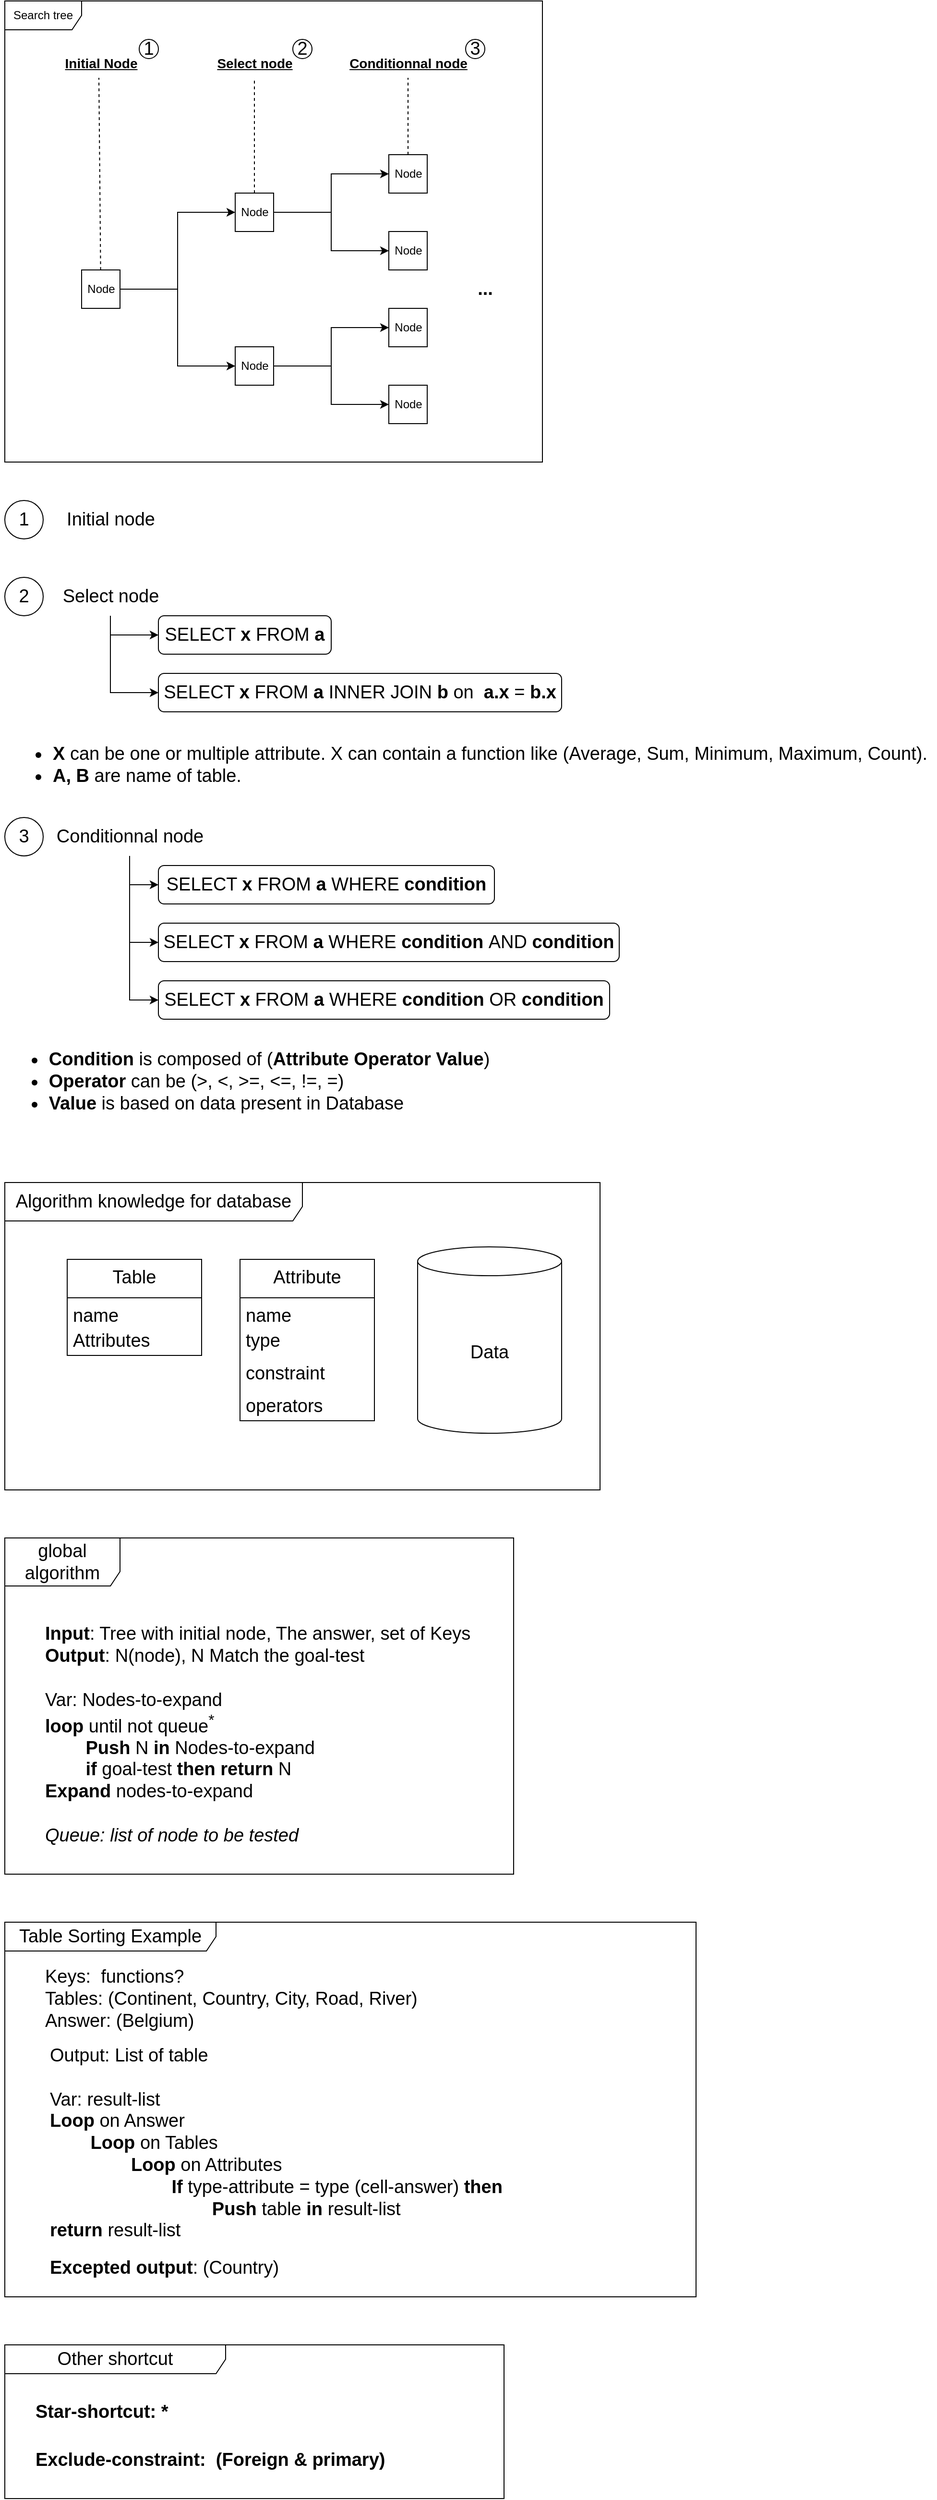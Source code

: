 <mxfile version="20.8.18" type="device"><diagram name="Page-1" id="-aIzimNYl3aIjgpx95oN"><mxGraphModel dx="1434" dy="884" grid="1" gridSize="10" guides="1" tooltips="1" connect="1" arrows="1" fold="1" page="1" pageScale="1" pageWidth="850" pageHeight="1100" math="0" shadow="0"><root><mxCell id="0"/><mxCell id="1" parent="0"/><mxCell id="WFediRgS1Dfyfn-ychrq-1" value="Search tree" style="shape=umlFrame;whiteSpace=wrap;html=1;pointerEvents=0;width=80;height=30;" vertex="1" parent="1"><mxGeometry x="40" y="40" width="560" height="480" as="geometry"/></mxCell><mxCell id="WFediRgS1Dfyfn-ychrq-17" style="edgeStyle=orthogonalEdgeStyle;rounded=0;orthogonalLoop=1;jettySize=auto;html=1;entryX=0;entryY=0.5;entryDx=0;entryDy=0;" edge="1" parent="1" source="WFediRgS1Dfyfn-ychrq-3" target="WFediRgS1Dfyfn-ychrq-6"><mxGeometry relative="1" as="geometry"/></mxCell><mxCell id="WFediRgS1Dfyfn-ychrq-18" style="edgeStyle=orthogonalEdgeStyle;rounded=0;orthogonalLoop=1;jettySize=auto;html=1;entryX=0;entryY=0.5;entryDx=0;entryDy=0;" edge="1" parent="1" source="WFediRgS1Dfyfn-ychrq-3" target="WFediRgS1Dfyfn-ychrq-4"><mxGeometry relative="1" as="geometry"/></mxCell><mxCell id="WFediRgS1Dfyfn-ychrq-3" value="Node" style="html=1;" vertex="1" parent="1"><mxGeometry x="120" y="320" width="40" height="40" as="geometry"/></mxCell><mxCell id="WFediRgS1Dfyfn-ychrq-19" style="edgeStyle=orthogonalEdgeStyle;rounded=0;orthogonalLoop=1;jettySize=auto;html=1;entryX=0;entryY=0.5;entryDx=0;entryDy=0;" edge="1" parent="1" source="WFediRgS1Dfyfn-ychrq-4" target="WFediRgS1Dfyfn-ychrq-10"><mxGeometry relative="1" as="geometry"/></mxCell><mxCell id="WFediRgS1Dfyfn-ychrq-20" style="edgeStyle=orthogonalEdgeStyle;rounded=0;orthogonalLoop=1;jettySize=auto;html=1;" edge="1" parent="1" source="WFediRgS1Dfyfn-ychrq-4" target="WFediRgS1Dfyfn-ychrq-9"><mxGeometry relative="1" as="geometry"/></mxCell><mxCell id="WFediRgS1Dfyfn-ychrq-4" value="Node" style="html=1;" vertex="1" parent="1"><mxGeometry x="280" y="240" width="40" height="40" as="geometry"/></mxCell><mxCell id="WFediRgS1Dfyfn-ychrq-21" style="edgeStyle=orthogonalEdgeStyle;rounded=0;orthogonalLoop=1;jettySize=auto;html=1;entryX=0;entryY=0.5;entryDx=0;entryDy=0;" edge="1" parent="1" source="WFediRgS1Dfyfn-ychrq-6" target="WFediRgS1Dfyfn-ychrq-8"><mxGeometry relative="1" as="geometry"/></mxCell><mxCell id="WFediRgS1Dfyfn-ychrq-22" style="edgeStyle=orthogonalEdgeStyle;rounded=0;orthogonalLoop=1;jettySize=auto;html=1;entryX=0;entryY=0.5;entryDx=0;entryDy=0;" edge="1" parent="1" source="WFediRgS1Dfyfn-ychrq-6" target="WFediRgS1Dfyfn-ychrq-7"><mxGeometry relative="1" as="geometry"/></mxCell><mxCell id="WFediRgS1Dfyfn-ychrq-6" value="Node" style="html=1;" vertex="1" parent="1"><mxGeometry x="280" y="400" width="40" height="40" as="geometry"/></mxCell><mxCell id="WFediRgS1Dfyfn-ychrq-7" value="Node" style="html=1;" vertex="1" parent="1"><mxGeometry x="440" y="440" width="40" height="40" as="geometry"/></mxCell><mxCell id="WFediRgS1Dfyfn-ychrq-8" value="Node" style="html=1;" vertex="1" parent="1"><mxGeometry x="440" y="360" width="40" height="40" as="geometry"/></mxCell><mxCell id="WFediRgS1Dfyfn-ychrq-9" value="Node" style="html=1;" vertex="1" parent="1"><mxGeometry x="440" y="280" width="40" height="40" as="geometry"/></mxCell><mxCell id="WFediRgS1Dfyfn-ychrq-10" value="Node" style="html=1;" vertex="1" parent="1"><mxGeometry x="440" y="200" width="40" height="40" as="geometry"/></mxCell><mxCell id="WFediRgS1Dfyfn-ychrq-23" value="Initial Node" style="text;html=1;align=center;verticalAlign=middle;resizable=0;points=[];autosize=1;strokeColor=none;fillColor=none;fontStyle=5;fontSize=14;" vertex="1" parent="1"><mxGeometry x="90" y="90" width="100" height="30" as="geometry"/></mxCell><mxCell id="WFediRgS1Dfyfn-ychrq-24" value="Select node" style="text;html=1;align=center;verticalAlign=middle;resizable=0;points=[];autosize=1;strokeColor=none;fillColor=none;fontStyle=5;fontSize=14;" vertex="1" parent="1"><mxGeometry x="250" y="90" width="100" height="30" as="geometry"/></mxCell><mxCell id="WFediRgS1Dfyfn-ychrq-25" value="Conditionnal node" style="text;html=1;align=center;verticalAlign=middle;resizable=0;points=[];autosize=1;strokeColor=none;fillColor=none;fontStyle=5;fontSize=14;" vertex="1" parent="1"><mxGeometry x="385" y="90" width="150" height="30" as="geometry"/></mxCell><mxCell id="WFediRgS1Dfyfn-ychrq-26" value="" style="endArrow=none;dashed=1;html=1;rounded=0;fontSize=14;entryX=0.48;entryY=1;entryDx=0;entryDy=0;entryPerimeter=0;" edge="1" parent="1" source="WFediRgS1Dfyfn-ychrq-3" target="WFediRgS1Dfyfn-ychrq-23"><mxGeometry width="50" height="50" relative="1" as="geometry"><mxPoint x="120" y="230" as="sourcePoint"/><mxPoint x="170" y="180" as="targetPoint"/></mxGeometry></mxCell><mxCell id="WFediRgS1Dfyfn-ychrq-27" value="" style="endArrow=none;dashed=1;html=1;rounded=0;fontSize=14;exitX=0.5;exitY=0;exitDx=0;exitDy=0;" edge="1" parent="1" source="WFediRgS1Dfyfn-ychrq-4" target="WFediRgS1Dfyfn-ychrq-24"><mxGeometry width="50" height="50" relative="1" as="geometry"><mxPoint x="150" y="330" as="sourcePoint"/><mxPoint x="148" y="130" as="targetPoint"/></mxGeometry></mxCell><mxCell id="WFediRgS1Dfyfn-ychrq-28" value="" style="endArrow=none;dashed=1;html=1;rounded=0;fontSize=14;exitX=0.5;exitY=0;exitDx=0;exitDy=0;" edge="1" parent="1" source="WFediRgS1Dfyfn-ychrq-10" target="WFediRgS1Dfyfn-ychrq-25"><mxGeometry width="50" height="50" relative="1" as="geometry"><mxPoint x="459.5" y="260" as="sourcePoint"/><mxPoint x="459.5" y="140" as="targetPoint"/></mxGeometry></mxCell><mxCell id="WFediRgS1Dfyfn-ychrq-31" value="&lt;font style=&quot;font-size: 19px;&quot;&gt;&lt;b&gt;...&lt;/b&gt;&lt;/font&gt;" style="text;html=1;align=center;verticalAlign=middle;resizable=0;points=[];autosize=1;strokeColor=none;fillColor=none;fontSize=14;" vertex="1" parent="1"><mxGeometry x="520" y="320" width="40" height="40" as="geometry"/></mxCell><mxCell id="WFediRgS1Dfyfn-ychrq-32" value="1" style="ellipse;whiteSpace=wrap;html=1;fontSize=19;" vertex="1" parent="1"><mxGeometry x="180" y="80" width="20" height="20" as="geometry"/></mxCell><mxCell id="WFediRgS1Dfyfn-ychrq-33" value="2" style="ellipse;whiteSpace=wrap;html=1;fontSize=19;" vertex="1" parent="1"><mxGeometry x="340" y="80" width="20" height="20" as="geometry"/></mxCell><mxCell id="WFediRgS1Dfyfn-ychrq-34" value="3" style="ellipse;whiteSpace=wrap;html=1;fontSize=19;" vertex="1" parent="1"><mxGeometry x="520" y="80" width="20" height="20" as="geometry"/></mxCell><mxCell id="WFediRgS1Dfyfn-ychrq-35" value="1" style="ellipse;whiteSpace=wrap;html=1;fontSize=19;" vertex="1" parent="1"><mxGeometry x="40" y="560" width="40" height="40" as="geometry"/></mxCell><mxCell id="WFediRgS1Dfyfn-ychrq-36" value="Initial node" style="text;html=1;align=center;verticalAlign=middle;resizable=0;points=[];autosize=1;strokeColor=none;fillColor=none;fontSize=19;" vertex="1" parent="1"><mxGeometry x="90" y="560" width="120" height="40" as="geometry"/></mxCell><mxCell id="WFediRgS1Dfyfn-ychrq-37" value="2" style="ellipse;whiteSpace=wrap;html=1;fontSize=19;" vertex="1" parent="1"><mxGeometry x="40" y="640" width="40" height="40" as="geometry"/></mxCell><mxCell id="WFediRgS1Dfyfn-ychrq-42" style="edgeStyle=orthogonalEdgeStyle;rounded=0;orthogonalLoop=1;jettySize=auto;html=1;entryX=0;entryY=0.5;entryDx=0;entryDy=0;fontSize=19;" edge="1" parent="1" source="WFediRgS1Dfyfn-ychrq-38" target="WFediRgS1Dfyfn-ychrq-39"><mxGeometry relative="1" as="geometry"/></mxCell><mxCell id="WFediRgS1Dfyfn-ychrq-43" style="edgeStyle=orthogonalEdgeStyle;rounded=0;orthogonalLoop=1;jettySize=auto;html=1;entryX=0;entryY=0.5;entryDx=0;entryDy=0;fontSize=19;" edge="1" parent="1" source="WFediRgS1Dfyfn-ychrq-38" target="WFediRgS1Dfyfn-ychrq-40"><mxGeometry relative="1" as="geometry"/></mxCell><mxCell id="WFediRgS1Dfyfn-ychrq-38" value="Select node" style="text;html=1;align=center;verticalAlign=middle;resizable=0;points=[];autosize=1;strokeColor=none;fillColor=none;fontSize=19;" vertex="1" parent="1"><mxGeometry x="90" y="640" width="120" height="40" as="geometry"/></mxCell><mxCell id="WFediRgS1Dfyfn-ychrq-39" value="SELECT &lt;b&gt;x &lt;/b&gt;FROM &lt;b&gt;a&lt;/b&gt;" style="rounded=1;whiteSpace=wrap;html=1;fontSize=19;" vertex="1" parent="1"><mxGeometry x="200" y="680" width="180" height="40" as="geometry"/></mxCell><mxCell id="WFediRgS1Dfyfn-ychrq-40" value="SELECT &lt;b&gt;x &lt;/b&gt;FROM &lt;b&gt;a &lt;/b&gt;INNER JOIN &lt;b&gt;b &lt;/b&gt;on&amp;nbsp; &lt;b&gt;a.x&lt;/b&gt; = &lt;b&gt;b.x&lt;/b&gt;" style="rounded=1;whiteSpace=wrap;html=1;fontSize=19;" vertex="1" parent="1"><mxGeometry x="200" y="740" width="420" height="40" as="geometry"/></mxCell><mxCell id="WFediRgS1Dfyfn-ychrq-44" value="&lt;ul&gt;&lt;li&gt;&lt;b&gt;X &lt;/b&gt;can be one or multiple attribute. X can contain a function like (Average, Sum, Minimum, Maximum, Count).&lt;/li&gt;&lt;li style=&quot;text-align: left;&quot;&gt;&lt;b&gt;A, B&lt;/b&gt; are name of table.&lt;/li&gt;&lt;/ul&gt;" style="text;html=1;align=center;verticalAlign=middle;resizable=0;points=[];autosize=1;strokeColor=none;fillColor=none;fontSize=19;" vertex="1" parent="1"><mxGeometry x="40" y="785" width="970" height="100" as="geometry"/></mxCell><mxCell id="WFediRgS1Dfyfn-ychrq-45" value="3" style="ellipse;whiteSpace=wrap;html=1;fontSize=19;" vertex="1" parent="1"><mxGeometry x="40" y="890" width="40" height="40" as="geometry"/></mxCell><mxCell id="WFediRgS1Dfyfn-ychrq-50" style="edgeStyle=orthogonalEdgeStyle;rounded=0;orthogonalLoop=1;jettySize=auto;html=1;entryX=0;entryY=0.5;entryDx=0;entryDy=0;fontSize=19;" edge="1" parent="1" source="WFediRgS1Dfyfn-ychrq-46" target="WFediRgS1Dfyfn-ychrq-47"><mxGeometry relative="1" as="geometry"/></mxCell><mxCell id="WFediRgS1Dfyfn-ychrq-51" style="edgeStyle=orthogonalEdgeStyle;rounded=0;orthogonalLoop=1;jettySize=auto;html=1;entryX=0;entryY=0.5;entryDx=0;entryDy=0;fontSize=19;" edge="1" parent="1" source="WFediRgS1Dfyfn-ychrq-46" target="WFediRgS1Dfyfn-ychrq-48"><mxGeometry relative="1" as="geometry"/></mxCell><mxCell id="WFediRgS1Dfyfn-ychrq-52" style="edgeStyle=orthogonalEdgeStyle;rounded=0;orthogonalLoop=1;jettySize=auto;html=1;entryX=0;entryY=0.5;entryDx=0;entryDy=0;fontSize=19;" edge="1" parent="1" source="WFediRgS1Dfyfn-ychrq-46" target="WFediRgS1Dfyfn-ychrq-49"><mxGeometry relative="1" as="geometry"/></mxCell><mxCell id="WFediRgS1Dfyfn-ychrq-46" value="Conditionnal node" style="text;html=1;align=center;verticalAlign=middle;resizable=0;points=[];autosize=1;strokeColor=none;fillColor=none;fontSize=19;" vertex="1" parent="1"><mxGeometry x="80" y="890" width="180" height="40" as="geometry"/></mxCell><mxCell id="WFediRgS1Dfyfn-ychrq-47" value="SELECT &lt;b&gt;x &lt;/b&gt;FROM &lt;b&gt;a &lt;/b&gt;WHERE &lt;b&gt;condition&lt;/b&gt;" style="rounded=1;whiteSpace=wrap;html=1;fontSize=19;" vertex="1" parent="1"><mxGeometry x="200" y="940" width="350" height="40" as="geometry"/></mxCell><mxCell id="WFediRgS1Dfyfn-ychrq-48" value="SELECT &lt;b&gt;x &lt;/b&gt;FROM &lt;b&gt;a &lt;/b&gt;WHERE &lt;b&gt;condition &lt;/b&gt;AND&amp;nbsp;&lt;b&gt;condition&lt;/b&gt;" style="rounded=1;whiteSpace=wrap;html=1;fontSize=19;" vertex="1" parent="1"><mxGeometry x="200" y="1000" width="480" height="40" as="geometry"/></mxCell><mxCell id="WFediRgS1Dfyfn-ychrq-49" value="SELECT &lt;b&gt;x &lt;/b&gt;FROM &lt;b&gt;a &lt;/b&gt;WHERE &lt;b&gt;condition &lt;/b&gt;OR&amp;nbsp;&lt;b&gt;condition&lt;/b&gt;" style="rounded=1;whiteSpace=wrap;html=1;fontSize=19;" vertex="1" parent="1"><mxGeometry x="200" y="1060" width="470" height="40" as="geometry"/></mxCell><mxCell id="WFediRgS1Dfyfn-ychrq-53" value="&lt;ul&gt;&lt;li&gt;&lt;b&gt;Condition &lt;/b&gt;is composed of (&lt;b&gt;Attribute Operator Value&lt;/b&gt;)&lt;/li&gt;&lt;li style=&quot;text-align: left;&quot;&gt;&lt;b&gt;Operator &lt;/b&gt;can be (&amp;gt;, &amp;lt;, &amp;gt;=, &amp;lt;=, !=, =)&amp;nbsp;&lt;/li&gt;&lt;li style=&quot;text-align: left;&quot;&gt;&lt;b&gt;Value &lt;/b&gt;is based on data present in Database&lt;/li&gt;&lt;/ul&gt;" style="text;html=1;align=center;verticalAlign=middle;resizable=0;points=[];autosize=1;strokeColor=none;fillColor=none;fontSize=19;" vertex="1" parent="1"><mxGeometry x="35" y="1105" width="520" height="120" as="geometry"/></mxCell><mxCell id="WFediRgS1Dfyfn-ychrq-54" value="global algorithm" style="shape=umlFrame;whiteSpace=wrap;html=1;pointerEvents=0;fontSize=19;width=120;height=50;" vertex="1" parent="1"><mxGeometry x="40" y="1640" width="530" height="350" as="geometry"/></mxCell><mxCell id="WFediRgS1Dfyfn-ychrq-56" value="&lt;b&gt;Input&lt;/b&gt;: Tree with initial node, The answer, set of Keys&lt;br&gt;&lt;div style=&quot;&quot;&gt;&lt;b&gt;Output&lt;/b&gt;: N(node), N Match the goal-test&lt;/div&gt;&lt;div style=&quot;&quot;&gt;&lt;br&gt;&lt;/div&gt;&lt;div style=&quot;&quot;&gt;Var: Nodes-to-expand&lt;/div&gt;&lt;div style=&quot;&quot;&gt;&lt;b&gt;loop &lt;/b&gt;until not queue&lt;sup&gt;*&lt;/sup&gt;&lt;/div&gt;&lt;div style=&quot;&quot;&gt;&lt;span style=&quot;white-space: pre;&quot;&gt;&#9;&lt;/span&gt;&lt;b&gt;Push &lt;/b&gt;N &lt;b&gt;in &lt;/b&gt;Nodes-to-expand&lt;br&gt;&lt;/div&gt;&lt;div style=&quot;&quot;&gt;&lt;span style=&quot;white-space: pre;&quot;&gt;&#9;&lt;/span&gt;&lt;b&gt;if &lt;/b&gt;goal-test &lt;b&gt;then return &lt;/b&gt;N&lt;/div&gt;&lt;div style=&quot;&quot;&gt;&lt;b&gt;Expand &lt;/b&gt;nodes-to-expand&lt;/div&gt;&lt;div style=&quot;&quot;&gt;&lt;br&gt;&lt;/div&gt;&lt;div style=&quot;&quot;&gt;&lt;i&gt;Queue: list of node to be tested&lt;/i&gt;&lt;/div&gt;" style="text;html=1;align=left;verticalAlign=middle;resizable=0;points=[];autosize=1;strokeColor=none;fillColor=none;fontSize=19;" vertex="1" parent="1"><mxGeometry x="80" y="1720" width="470" height="250" as="geometry"/></mxCell><mxCell id="WFediRgS1Dfyfn-ychrq-57" value="Table Sorting Example" style="shape=umlFrame;whiteSpace=wrap;html=1;pointerEvents=0;fontSize=19;width=220;height=30;" vertex="1" parent="1"><mxGeometry x="40" y="2040" width="720" height="390" as="geometry"/></mxCell><mxCell id="WFediRgS1Dfyfn-ychrq-58" value="&lt;div style=&quot;&quot;&gt;&lt;span style=&quot;background-color: initial;&quot;&gt;Keys:&amp;nbsp; functions?&lt;/span&gt;&lt;/div&gt;&lt;div style=&quot;&quot;&gt;&lt;span style=&quot;background-color: initial;&quot;&gt;Tables: (Continent, Country, City, Road, River)&lt;/span&gt;&lt;/div&gt;&lt;div style=&quot;&quot;&gt;&lt;span style=&quot;background-color: initial;&quot;&gt;Answer: (Belgium)&lt;/span&gt;&lt;/div&gt;" style="text;html=1;align=left;verticalAlign=middle;resizable=0;points=[];autosize=1;strokeColor=none;fillColor=none;fontSize=19;" vertex="1" parent="1"><mxGeometry x="80" y="2080" width="410" height="80" as="geometry"/></mxCell><mxCell id="WFediRgS1Dfyfn-ychrq-62" value="Algorithm knowledge for database" style="shape=umlFrame;whiteSpace=wrap;html=1;pointerEvents=0;fontSize=19;width=310;height=40;" vertex="1" parent="1"><mxGeometry x="40" y="1270" width="620" height="320" as="geometry"/></mxCell><mxCell id="WFediRgS1Dfyfn-ychrq-64" value="Table" style="swimlane;fontStyle=0;childLayout=stackLayout;horizontal=1;startSize=40;fillColor=none;horizontalStack=0;resizeParent=1;resizeParentMax=0;resizeLast=0;collapsible=1;marginBottom=0;fontSize=19;verticalAlign=top;" vertex="1" parent="1"><mxGeometry x="105" y="1350" width="140" height="100" as="geometry"/></mxCell><mxCell id="WFediRgS1Dfyfn-ychrq-65" value="name" style="text;strokeColor=none;fillColor=none;align=left;verticalAlign=top;spacingLeft=4;spacingRight=4;overflow=hidden;rotatable=0;points=[[0,0.5],[1,0.5]];portConstraint=eastwest;fontSize=19;" vertex="1" parent="WFediRgS1Dfyfn-ychrq-64"><mxGeometry y="40" width="140" height="26" as="geometry"/></mxCell><mxCell id="WFediRgS1Dfyfn-ychrq-66" value="Attributes" style="text;strokeColor=none;fillColor=none;align=left;verticalAlign=top;spacingLeft=4;spacingRight=4;overflow=hidden;rotatable=0;points=[[0,0.5],[1,0.5]];portConstraint=eastwest;fontSize=19;" vertex="1" parent="WFediRgS1Dfyfn-ychrq-64"><mxGeometry y="66" width="140" height="34" as="geometry"/></mxCell><mxCell id="WFediRgS1Dfyfn-ychrq-68" value="Attribute" style="swimlane;fontStyle=0;childLayout=stackLayout;horizontal=1;startSize=40;fillColor=none;horizontalStack=0;resizeParent=1;resizeParentMax=0;resizeLast=0;collapsible=1;marginBottom=0;fontSize=19;verticalAlign=top;" vertex="1" parent="1"><mxGeometry x="285" y="1350" width="140" height="168" as="geometry"/></mxCell><mxCell id="WFediRgS1Dfyfn-ychrq-69" value="name" style="text;strokeColor=none;fillColor=none;align=left;verticalAlign=top;spacingLeft=4;spacingRight=4;overflow=hidden;rotatable=0;points=[[0,0.5],[1,0.5]];portConstraint=eastwest;fontSize=19;" vertex="1" parent="WFediRgS1Dfyfn-ychrq-68"><mxGeometry y="40" width="140" height="26" as="geometry"/></mxCell><mxCell id="WFediRgS1Dfyfn-ychrq-70" value="type" style="text;strokeColor=none;fillColor=none;align=left;verticalAlign=top;spacingLeft=4;spacingRight=4;overflow=hidden;rotatable=0;points=[[0,0.5],[1,0.5]];portConstraint=eastwest;fontSize=19;" vertex="1" parent="WFediRgS1Dfyfn-ychrq-68"><mxGeometry y="66" width="140" height="34" as="geometry"/></mxCell><mxCell id="WFediRgS1Dfyfn-ychrq-72" value="constraint" style="text;strokeColor=none;fillColor=none;align=left;verticalAlign=top;spacingLeft=4;spacingRight=4;overflow=hidden;rotatable=0;points=[[0,0.5],[1,0.5]];portConstraint=eastwest;fontSize=19;" vertex="1" parent="WFediRgS1Dfyfn-ychrq-68"><mxGeometry y="100" width="140" height="34" as="geometry"/></mxCell><mxCell id="WFediRgS1Dfyfn-ychrq-73" value="operators" style="text;strokeColor=none;fillColor=none;align=left;verticalAlign=top;spacingLeft=4;spacingRight=4;overflow=hidden;rotatable=0;points=[[0,0.5],[1,0.5]];portConstraint=eastwest;fontSize=19;" vertex="1" parent="WFediRgS1Dfyfn-ychrq-68"><mxGeometry y="134" width="140" height="34" as="geometry"/></mxCell><mxCell id="WFediRgS1Dfyfn-ychrq-75" value="Data" style="shape=cylinder3;whiteSpace=wrap;html=1;boundedLbl=1;backgroundOutline=1;size=15;fontSize=19;" vertex="1" parent="1"><mxGeometry x="470" y="1337" width="150" height="194" as="geometry"/></mxCell><mxCell id="WFediRgS1Dfyfn-ychrq-76" value="Output: List of table&lt;br&gt;&lt;br&gt;Var: result-list&lt;br&gt;&lt;b&gt;Loop &lt;/b&gt;on Answer&lt;br&gt;&lt;span style=&quot;white-space: pre;&quot;&gt;&#9;&lt;/span&gt;&lt;b&gt;Loop &lt;/b&gt;on Tables&lt;br&gt;&lt;span style=&quot;white-space: pre;&quot;&gt;&#9;&lt;span style=&quot;white-space: pre;&quot;&gt;&#9;&lt;/span&gt;&lt;/span&gt;&lt;b&gt;Loop &lt;/b&gt;on Attributes&lt;br&gt;&lt;span style=&quot;white-space: pre;&quot;&gt;&#9;&lt;/span&gt;&lt;span style=&quot;white-space: pre;&quot;&gt;&#9;&lt;span style=&quot;white-space: pre;&quot;&gt;&#9;&lt;/span&gt;&lt;/span&gt;&lt;b&gt;If &lt;/b&gt;type-attribute = type (cell-answer) &lt;b&gt;then&lt;/b&gt;&lt;br&gt;&lt;span style=&quot;white-space: pre;&quot;&gt;&#9;&lt;/span&gt;&lt;span style=&quot;white-space: pre;&quot;&gt;&#9;&lt;/span&gt;&lt;span style=&quot;white-space: pre;&quot;&gt;&#9;&lt;/span&gt;&lt;span style=&quot;white-space: pre;&quot;&gt;&#9;&lt;/span&gt;&lt;b&gt;Push &lt;/b&gt;table &lt;b&gt;in &lt;/b&gt;result-list&lt;br&gt;&lt;b&gt;return &lt;/b&gt;result-list" style="text;html=1;align=left;verticalAlign=middle;resizable=0;points=[];autosize=1;strokeColor=none;fillColor=none;fontSize=19;" vertex="1" parent="1"><mxGeometry x="85" y="2160" width="490" height="220" as="geometry"/></mxCell><mxCell id="WFediRgS1Dfyfn-ychrq-77" value="&lt;b&gt;Excepted output&lt;/b&gt;: (Country)" style="text;html=1;align=left;verticalAlign=middle;resizable=0;points=[];autosize=1;strokeColor=none;fillColor=none;fontSize=19;" vertex="1" parent="1"><mxGeometry x="85" y="2380" width="260" height="40" as="geometry"/></mxCell><mxCell id="WFediRgS1Dfyfn-ychrq-78" value="Other shortcut" style="shape=umlFrame;whiteSpace=wrap;html=1;pointerEvents=0;fontSize=19;width=230;height=30;" vertex="1" parent="1"><mxGeometry x="40" y="2480" width="520" height="160" as="geometry"/></mxCell><mxCell id="WFediRgS1Dfyfn-ychrq-79" value="&lt;b&gt;Star-shortcut: *&lt;/b&gt;" style="text;html=1;align=left;verticalAlign=middle;resizable=0;points=[];autosize=1;strokeColor=none;fillColor=none;fontSize=19;" vertex="1" parent="1"><mxGeometry x="70" y="2530" width="160" height="40" as="geometry"/></mxCell><mxCell id="WFediRgS1Dfyfn-ychrq-82" value="&lt;b&gt;Exclude-constraint:&amp;nbsp; (Foreign &amp;amp; primary)&lt;/b&gt;" style="text;html=1;align=left;verticalAlign=middle;resizable=0;points=[];autosize=1;strokeColor=none;fillColor=none;fontSize=19;" vertex="1" parent="1"><mxGeometry x="70" y="2580" width="390" height="40" as="geometry"/></mxCell></root></mxGraphModel></diagram></mxfile>